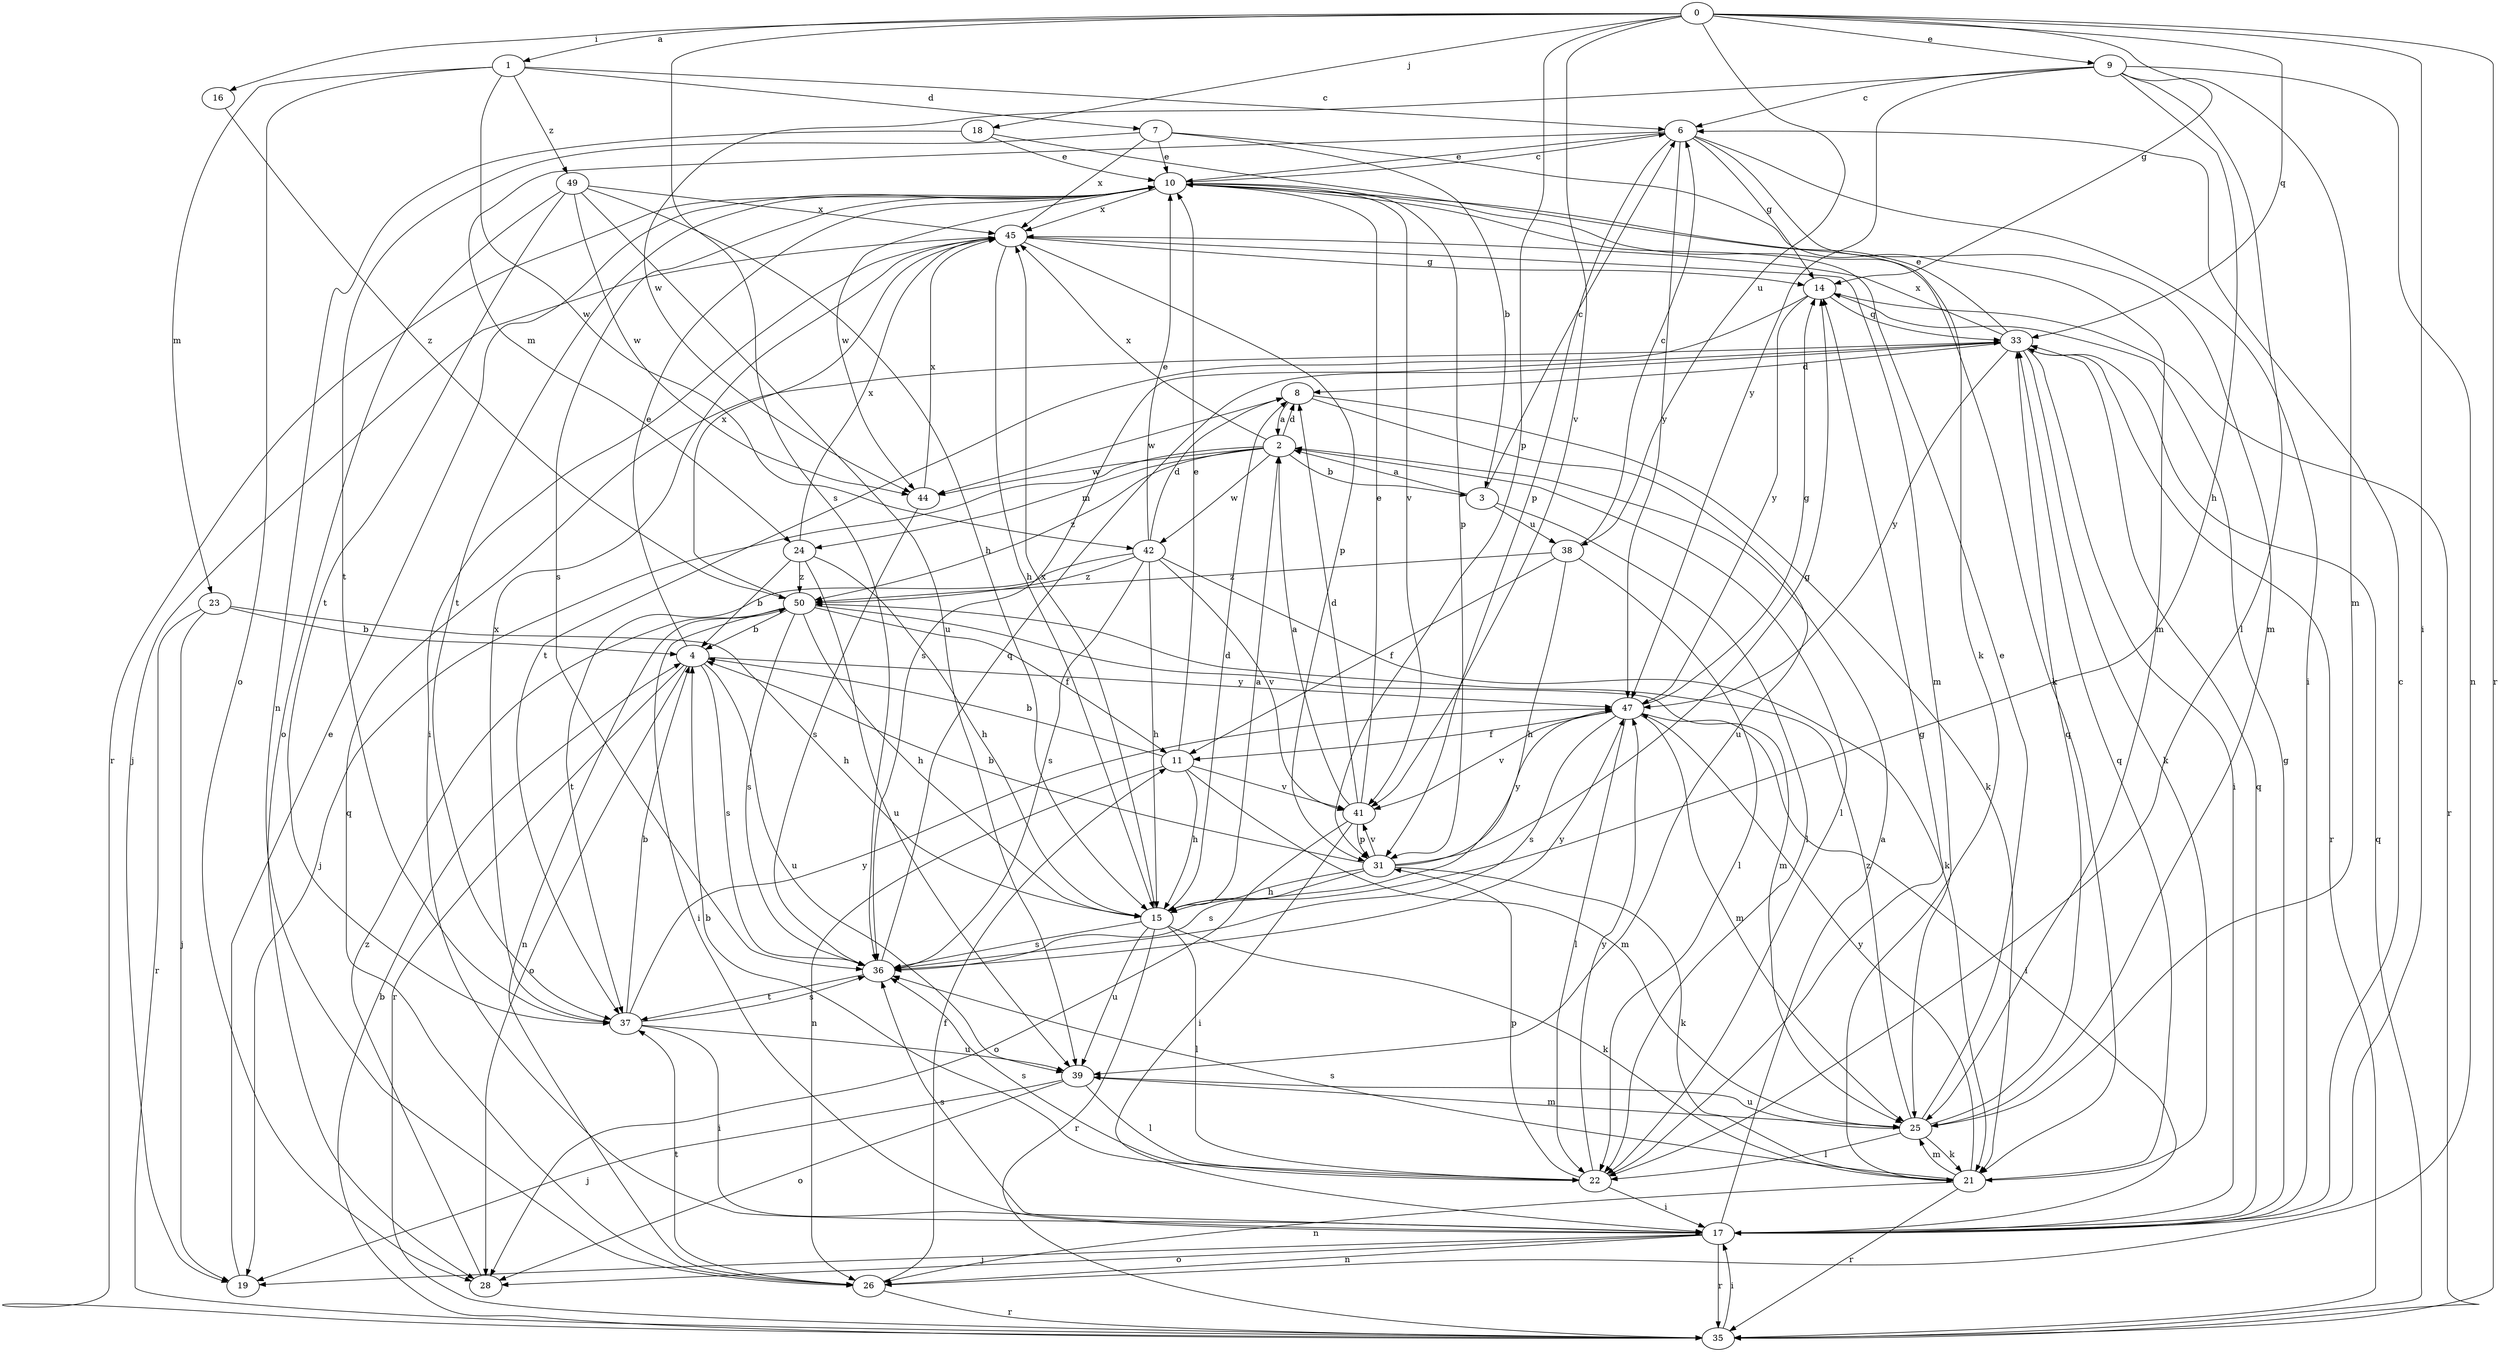 strict digraph  {
0;
1;
2;
3;
4;
6;
7;
8;
9;
10;
11;
14;
15;
16;
17;
18;
19;
21;
22;
23;
24;
25;
26;
28;
31;
33;
35;
36;
37;
38;
39;
41;
42;
44;
45;
47;
49;
50;
0 -> 1  [label=a];
0 -> 9  [label=e];
0 -> 14  [label=g];
0 -> 16  [label=i];
0 -> 17  [label=i];
0 -> 18  [label=j];
0 -> 31  [label=p];
0 -> 33  [label=q];
0 -> 35  [label=r];
0 -> 36  [label=s];
0 -> 38  [label=u];
0 -> 41  [label=v];
1 -> 6  [label=c];
1 -> 7  [label=d];
1 -> 23  [label=m];
1 -> 28  [label=o];
1 -> 42  [label=w];
1 -> 49  [label=z];
2 -> 3  [label=b];
2 -> 8  [label=d];
2 -> 19  [label=j];
2 -> 22  [label=l];
2 -> 24  [label=m];
2 -> 42  [label=w];
2 -> 44  [label=w];
2 -> 45  [label=x];
2 -> 50  [label=z];
3 -> 2  [label=a];
3 -> 6  [label=c];
3 -> 22  [label=l];
3 -> 38  [label=u];
4 -> 10  [label=e];
4 -> 28  [label=o];
4 -> 35  [label=r];
4 -> 36  [label=s];
4 -> 39  [label=u];
4 -> 47  [label=y];
6 -> 10  [label=e];
6 -> 14  [label=g];
6 -> 17  [label=i];
6 -> 24  [label=m];
6 -> 25  [label=m];
6 -> 31  [label=p];
6 -> 47  [label=y];
7 -> 3  [label=b];
7 -> 10  [label=e];
7 -> 25  [label=m];
7 -> 37  [label=t];
7 -> 45  [label=x];
8 -> 2  [label=a];
8 -> 21  [label=k];
8 -> 39  [label=u];
8 -> 44  [label=w];
9 -> 6  [label=c];
9 -> 15  [label=h];
9 -> 22  [label=l];
9 -> 25  [label=m];
9 -> 26  [label=n];
9 -> 44  [label=w];
9 -> 47  [label=y];
10 -> 6  [label=c];
10 -> 21  [label=k];
10 -> 31  [label=p];
10 -> 35  [label=r];
10 -> 36  [label=s];
10 -> 37  [label=t];
10 -> 41  [label=v];
10 -> 44  [label=w];
10 -> 45  [label=x];
11 -> 4  [label=b];
11 -> 10  [label=e];
11 -> 15  [label=h];
11 -> 25  [label=m];
11 -> 26  [label=n];
11 -> 41  [label=v];
14 -> 33  [label=q];
14 -> 35  [label=r];
14 -> 37  [label=t];
14 -> 47  [label=y];
15 -> 2  [label=a];
15 -> 8  [label=d];
15 -> 21  [label=k];
15 -> 22  [label=l];
15 -> 35  [label=r];
15 -> 36  [label=s];
15 -> 39  [label=u];
15 -> 45  [label=x];
16 -> 50  [label=z];
17 -> 2  [label=a];
17 -> 6  [label=c];
17 -> 14  [label=g];
17 -> 19  [label=j];
17 -> 26  [label=n];
17 -> 28  [label=o];
17 -> 33  [label=q];
17 -> 35  [label=r];
17 -> 36  [label=s];
18 -> 10  [label=e];
18 -> 21  [label=k];
18 -> 26  [label=n];
19 -> 10  [label=e];
21 -> 25  [label=m];
21 -> 26  [label=n];
21 -> 33  [label=q];
21 -> 35  [label=r];
21 -> 36  [label=s];
21 -> 47  [label=y];
22 -> 4  [label=b];
22 -> 14  [label=g];
22 -> 17  [label=i];
22 -> 31  [label=p];
22 -> 36  [label=s];
22 -> 47  [label=y];
23 -> 4  [label=b];
23 -> 15  [label=h];
23 -> 19  [label=j];
23 -> 35  [label=r];
24 -> 4  [label=b];
24 -> 15  [label=h];
24 -> 39  [label=u];
24 -> 45  [label=x];
24 -> 50  [label=z];
25 -> 10  [label=e];
25 -> 21  [label=k];
25 -> 22  [label=l];
25 -> 33  [label=q];
25 -> 39  [label=u];
25 -> 50  [label=z];
26 -> 11  [label=f];
26 -> 33  [label=q];
26 -> 35  [label=r];
26 -> 37  [label=t];
28 -> 50  [label=z];
31 -> 4  [label=b];
31 -> 14  [label=g];
31 -> 15  [label=h];
31 -> 21  [label=k];
31 -> 36  [label=s];
31 -> 41  [label=v];
31 -> 47  [label=y];
33 -> 8  [label=d];
33 -> 10  [label=e];
33 -> 17  [label=i];
33 -> 21  [label=k];
33 -> 35  [label=r];
33 -> 36  [label=s];
33 -> 45  [label=x];
33 -> 47  [label=y];
35 -> 4  [label=b];
35 -> 17  [label=i];
35 -> 33  [label=q];
36 -> 33  [label=q];
36 -> 37  [label=t];
36 -> 47  [label=y];
37 -> 4  [label=b];
37 -> 17  [label=i];
37 -> 36  [label=s];
37 -> 39  [label=u];
37 -> 45  [label=x];
37 -> 47  [label=y];
38 -> 6  [label=c];
38 -> 11  [label=f];
38 -> 15  [label=h];
38 -> 22  [label=l];
38 -> 50  [label=z];
39 -> 19  [label=j];
39 -> 22  [label=l];
39 -> 25  [label=m];
39 -> 28  [label=o];
41 -> 2  [label=a];
41 -> 8  [label=d];
41 -> 10  [label=e];
41 -> 17  [label=i];
41 -> 28  [label=o];
41 -> 31  [label=p];
42 -> 8  [label=d];
42 -> 10  [label=e];
42 -> 15  [label=h];
42 -> 21  [label=k];
42 -> 36  [label=s];
42 -> 37  [label=t];
42 -> 41  [label=v];
42 -> 50  [label=z];
44 -> 36  [label=s];
44 -> 45  [label=x];
45 -> 14  [label=g];
45 -> 15  [label=h];
45 -> 17  [label=i];
45 -> 19  [label=j];
45 -> 25  [label=m];
45 -> 31  [label=p];
47 -> 11  [label=f];
47 -> 14  [label=g];
47 -> 17  [label=i];
47 -> 22  [label=l];
47 -> 25  [label=m];
47 -> 36  [label=s];
47 -> 41  [label=v];
49 -> 15  [label=h];
49 -> 28  [label=o];
49 -> 37  [label=t];
49 -> 39  [label=u];
49 -> 44  [label=w];
49 -> 45  [label=x];
50 -> 4  [label=b];
50 -> 11  [label=f];
50 -> 15  [label=h];
50 -> 17  [label=i];
50 -> 25  [label=m];
50 -> 26  [label=n];
50 -> 36  [label=s];
50 -> 45  [label=x];
}
